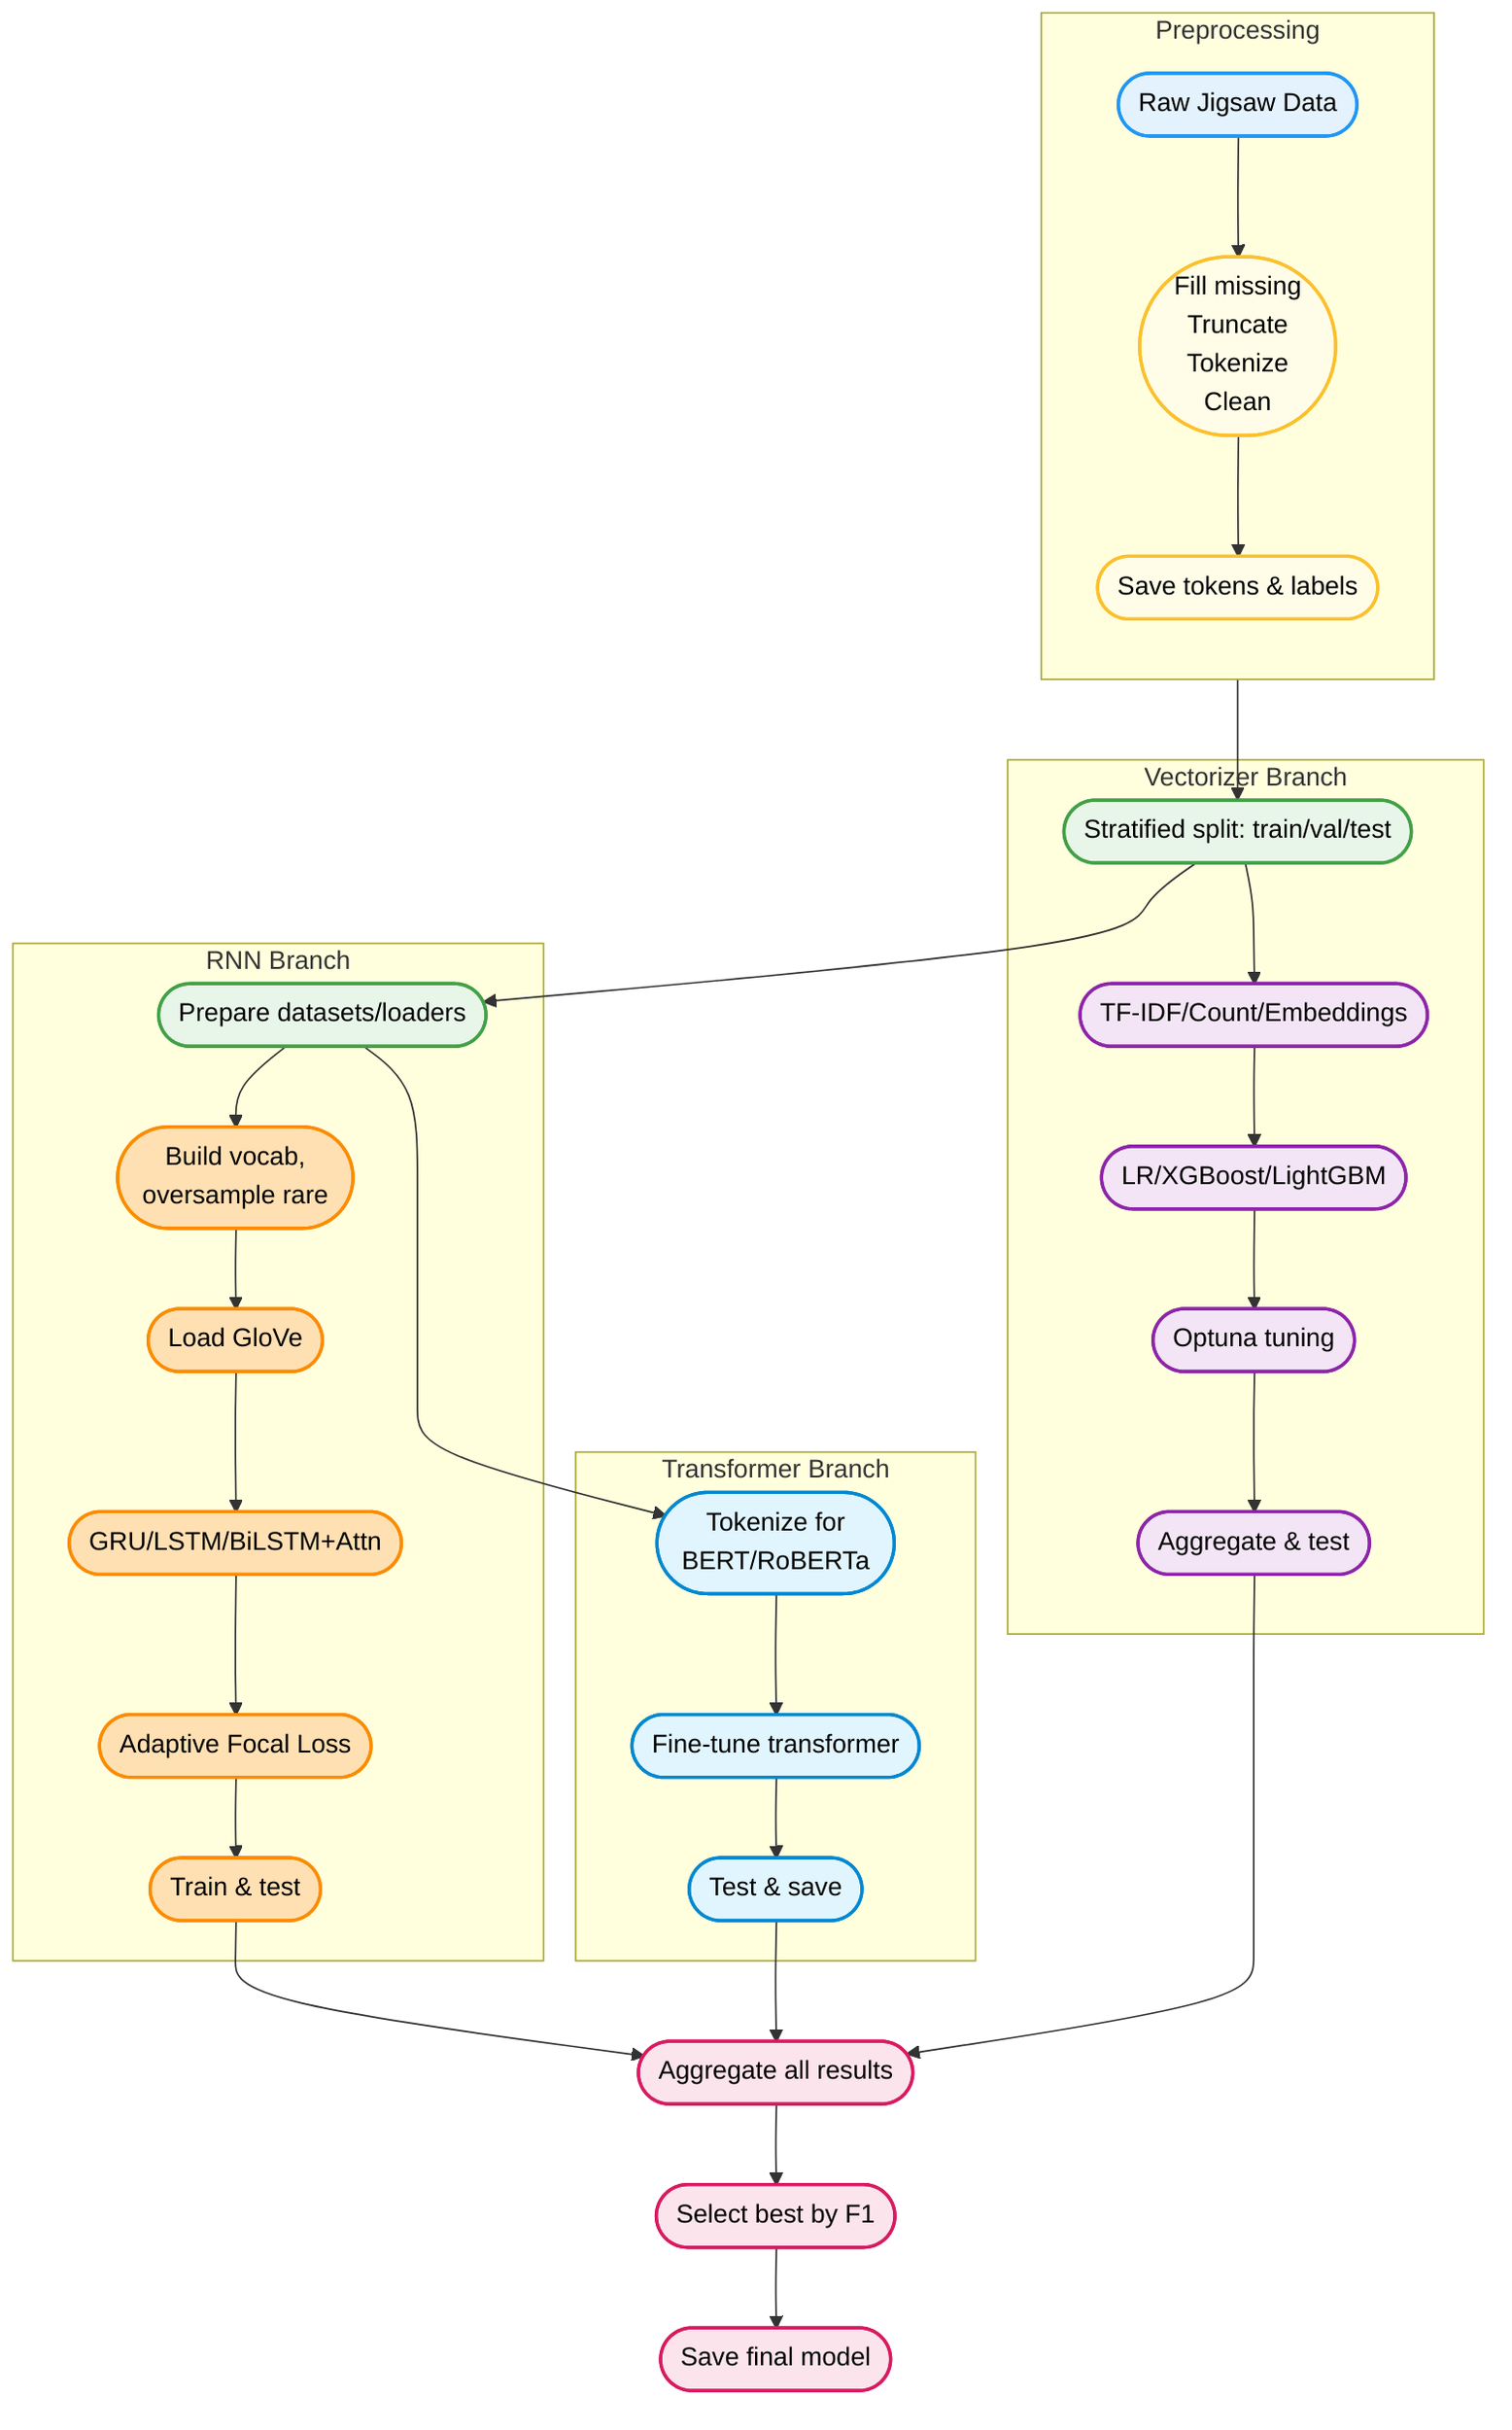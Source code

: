 flowchart TD

  %% Preprocessing Block
  subgraph Preprocessing [Preprocessing]
    direction TB
    P0([Raw Jigsaw Data]):::data
    P1([Fill missing<br>Truncate<br>Tokenize<br>Clean]):::prep
    P2([Save tokens & labels]):::prep
    P0 --> P1 --> P2
  end

  %% Split & Loader
  D([Stratified split: train/val/test]):::common
  E([Prepare datasets/loaders]):::common
  Preprocessing --> D --> E

  %% Modeling Branches (side by side)
  subgraph RNN [RNN Branch]
    direction TB
    R1([Build vocab,<br>oversample rare]):::rnn
    R2([Load GloVe]):::rnn
    R3([GRU/LSTM/BiLSTM+Attn]):::rnn
    R4([Adaptive Focal Loss]):::rnn
    R5([Train & test]):::rnn
    E --> R1 --> R2 --> R3 --> R4 --> R5
  end

  subgraph Transformer [Transformer Branch]
    direction TB
    T1([Tokenize for<br>BERT/RoBERTa]):::trf
    T2([Fine-tune transformer]):::trf
    T3([Test & save]):::trf
    E --> T1 --> T2 --> T3
  end

  subgraph Vectorizer [Vectorizer Branch]
    direction TB
    V1([TF-IDF/Count/Embeddings]):::vec
    V2([LR/XGBoost/LightGBM]):::vec
    V3([Optuna tuning]):::vec
    V4([Aggregate & test]):::vec
    D --> V1 --> V2 --> V3 --> V4
  end

  %% Final Evaluation
  F1([Aggregate all results]):::final
  F2([Select best by F1]):::final
  F3([Save final model]):::final

  R5 --> F1
  T3 --> F1
  V4 --> F1
  F1 --> F2 --> F3

  %% Styles
  classDef data fill:#e3f2fd,stroke:#2196f3,stroke-width:2px,color:#000;
  classDef prep fill:#fffde7,stroke:#fbc02d,stroke-width:2px,color:#000;
  classDef common fill:#e8f5e9,stroke:#43a047,stroke-width:2px,color:#000;
  classDef vec fill:#f3e5f5,stroke:#8e24aa,stroke-width:2px,color:#000;
  classDef rnn fill:#ffe0b2,stroke:#fb8c00,stroke-width:2px,color:#000;
  classDef trf fill:#e1f5fe,stroke:#0288d1,stroke-width:2px,color:#000;
  classDef final fill:#fce4ec,stroke:#d81b60,stroke-width:2px,color:#000;
